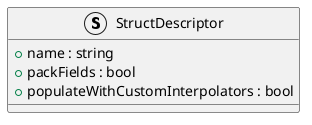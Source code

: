 @startuml
struct StructDescriptor {
    + name : string
    + packFields : bool
    + populateWithCustomInterpolators : bool
}
@enduml
